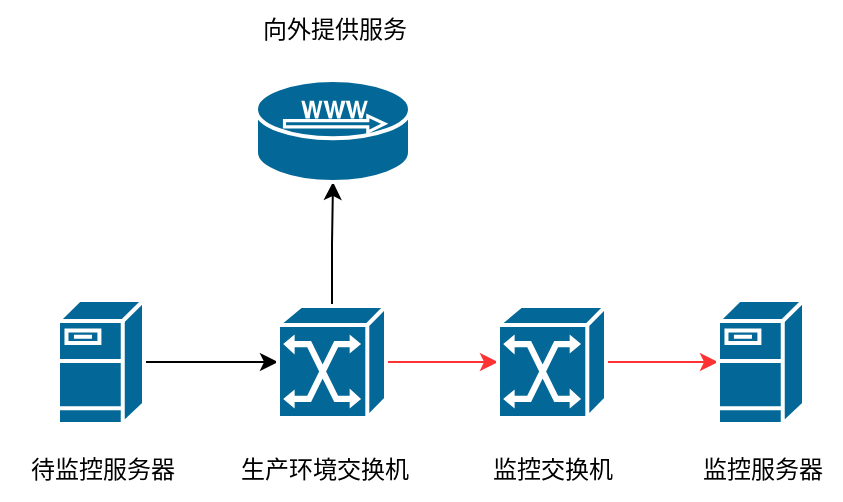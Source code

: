 <mxfile version="21.3.6" type="github">
  <diagram name="第 1 页" id="KHeacQmVZqcbtB-iJJAr">
    <mxGraphModel dx="1386" dy="756" grid="1" gridSize="10" guides="1" tooltips="1" connect="1" arrows="1" fold="1" page="1" pageScale="1" pageWidth="827" pageHeight="1169" math="0" shadow="0">
      <root>
        <mxCell id="0" />
        <mxCell id="1" parent="0" />
        <mxCell id="TKRizjUwtHlPlHG3qa6W-7" style="edgeStyle=orthogonalEdgeStyle;rounded=0;orthogonalLoop=1;jettySize=auto;html=1;exitX=1;exitY=0.5;exitDx=0;exitDy=0;exitPerimeter=0;entryX=0;entryY=0.5;entryDx=0;entryDy=0;entryPerimeter=0;" parent="1" source="TKRizjUwtHlPlHG3qa6W-1" target="TKRizjUwtHlPlHG3qa6W-2" edge="1">
          <mxGeometry relative="1" as="geometry" />
        </mxCell>
        <mxCell id="TKRizjUwtHlPlHG3qa6W-1" value="" style="shape=mxgraph.cisco.servers.fileserver;sketch=0;html=1;pointerEvents=1;dashed=0;fillColor=#036897;strokeColor=#ffffff;strokeWidth=2;verticalLabelPosition=bottom;verticalAlign=top;align=center;outlineConnect=0;" parent="1" vertex="1">
          <mxGeometry x="130" y="350" width="43" height="62" as="geometry" />
        </mxCell>
        <mxCell id="TKRizjUwtHlPlHG3qa6W-8" style="edgeStyle=orthogonalEdgeStyle;rounded=0;orthogonalLoop=1;jettySize=auto;html=1;exitX=0.5;exitY=0;exitDx=0;exitDy=0;exitPerimeter=0;entryX=0.5;entryY=1;entryDx=0;entryDy=0;entryPerimeter=0;" parent="1" source="TKRizjUwtHlPlHG3qa6W-2" target="TKRizjUwtHlPlHG3qa6W-5" edge="1">
          <mxGeometry relative="1" as="geometry" />
        </mxCell>
        <mxCell id="TKRizjUwtHlPlHG3qa6W-10" style="edgeStyle=orthogonalEdgeStyle;rounded=0;orthogonalLoop=1;jettySize=auto;html=1;exitX=1;exitY=0.5;exitDx=0;exitDy=0;exitPerimeter=0;entryX=0;entryY=0.5;entryDx=0;entryDy=0;entryPerimeter=0;strokeColor=#FF3333;" parent="1" source="TKRizjUwtHlPlHG3qa6W-2" target="TKRizjUwtHlPlHG3qa6W-3" edge="1">
          <mxGeometry relative="1" as="geometry" />
        </mxCell>
        <mxCell id="TKRizjUwtHlPlHG3qa6W-2" value="" style="shape=mxgraph.cisco.switches.atm_switch;sketch=0;html=1;pointerEvents=1;dashed=0;fillColor=#036897;strokeColor=#ffffff;strokeWidth=2;verticalLabelPosition=bottom;verticalAlign=top;align=center;outlineConnect=0;" parent="1" vertex="1">
          <mxGeometry x="240" y="353" width="54" height="56" as="geometry" />
        </mxCell>
        <mxCell id="TKRizjUwtHlPlHG3qa6W-11" style="edgeStyle=orthogonalEdgeStyle;rounded=0;orthogonalLoop=1;jettySize=auto;html=1;exitX=1;exitY=0.5;exitDx=0;exitDy=0;exitPerimeter=0;entryX=0;entryY=0.5;entryDx=0;entryDy=0;entryPerimeter=0;strokeColor=#FF3333;" parent="1" source="TKRizjUwtHlPlHG3qa6W-3" target="TKRizjUwtHlPlHG3qa6W-4" edge="1">
          <mxGeometry relative="1" as="geometry" />
        </mxCell>
        <mxCell id="TKRizjUwtHlPlHG3qa6W-3" value="" style="shape=mxgraph.cisco.switches.atm_switch;sketch=0;html=1;pointerEvents=1;dashed=0;fillColor=#036897;strokeColor=#ffffff;strokeWidth=2;verticalLabelPosition=bottom;verticalAlign=top;align=center;outlineConnect=0;" parent="1" vertex="1">
          <mxGeometry x="350" y="353" width="54" height="56" as="geometry" />
        </mxCell>
        <mxCell id="TKRizjUwtHlPlHG3qa6W-4" value="" style="shape=mxgraph.cisco.servers.fileserver;sketch=0;html=1;pointerEvents=1;dashed=0;fillColor=#036897;strokeColor=#ffffff;strokeWidth=2;verticalLabelPosition=bottom;verticalAlign=top;align=center;outlineConnect=0;" parent="1" vertex="1">
          <mxGeometry x="460" y="350" width="43" height="62" as="geometry" />
        </mxCell>
        <mxCell id="TKRizjUwtHlPlHG3qa6W-5" value="" style="shape=mxgraph.cisco.servers.microwebserver;sketch=0;html=1;pointerEvents=1;dashed=0;fillColor=#036897;strokeColor=#ffffff;strokeWidth=2;verticalLabelPosition=bottom;verticalAlign=top;align=center;outlineConnect=0;" parent="1" vertex="1">
          <mxGeometry x="229" y="240" width="77" height="51" as="geometry" />
        </mxCell>
        <mxCell id="TKRizjUwtHlPlHG3qa6W-6" value="待监控服务器" style="text;html=1;align=center;verticalAlign=middle;resizable=0;points=[];autosize=1;strokeColor=none;fillColor=none;" parent="1" vertex="1">
          <mxGeometry x="101.5" y="420" width="100" height="30" as="geometry" />
        </mxCell>
        <mxCell id="TKRizjUwtHlPlHG3qa6W-9" value="向外提供服务" style="text;html=1;align=center;verticalAlign=middle;resizable=0;points=[];autosize=1;strokeColor=none;fillColor=none;" parent="1" vertex="1">
          <mxGeometry x="217.5" y="200" width="100" height="30" as="geometry" />
        </mxCell>
        <mxCell id="TKRizjUwtHlPlHG3qa6W-12" value="生产环境交换机" style="text;html=1;align=center;verticalAlign=middle;resizable=0;points=[];autosize=1;strokeColor=none;fillColor=none;" parent="1" vertex="1">
          <mxGeometry x="207.5" y="420" width="110" height="30" as="geometry" />
        </mxCell>
        <mxCell id="TKRizjUwtHlPlHG3qa6W-13" value="监控交换机" style="text;html=1;align=center;verticalAlign=middle;resizable=0;points=[];autosize=1;strokeColor=none;fillColor=none;" parent="1" vertex="1">
          <mxGeometry x="337" y="420" width="80" height="30" as="geometry" />
        </mxCell>
        <mxCell id="TKRizjUwtHlPlHG3qa6W-14" value="监控服务器" style="text;html=1;align=center;verticalAlign=middle;resizable=0;points=[];autosize=1;strokeColor=none;fillColor=none;" parent="1" vertex="1">
          <mxGeometry x="441.5" y="420" width="80" height="30" as="geometry" />
        </mxCell>
      </root>
    </mxGraphModel>
  </diagram>
</mxfile>
